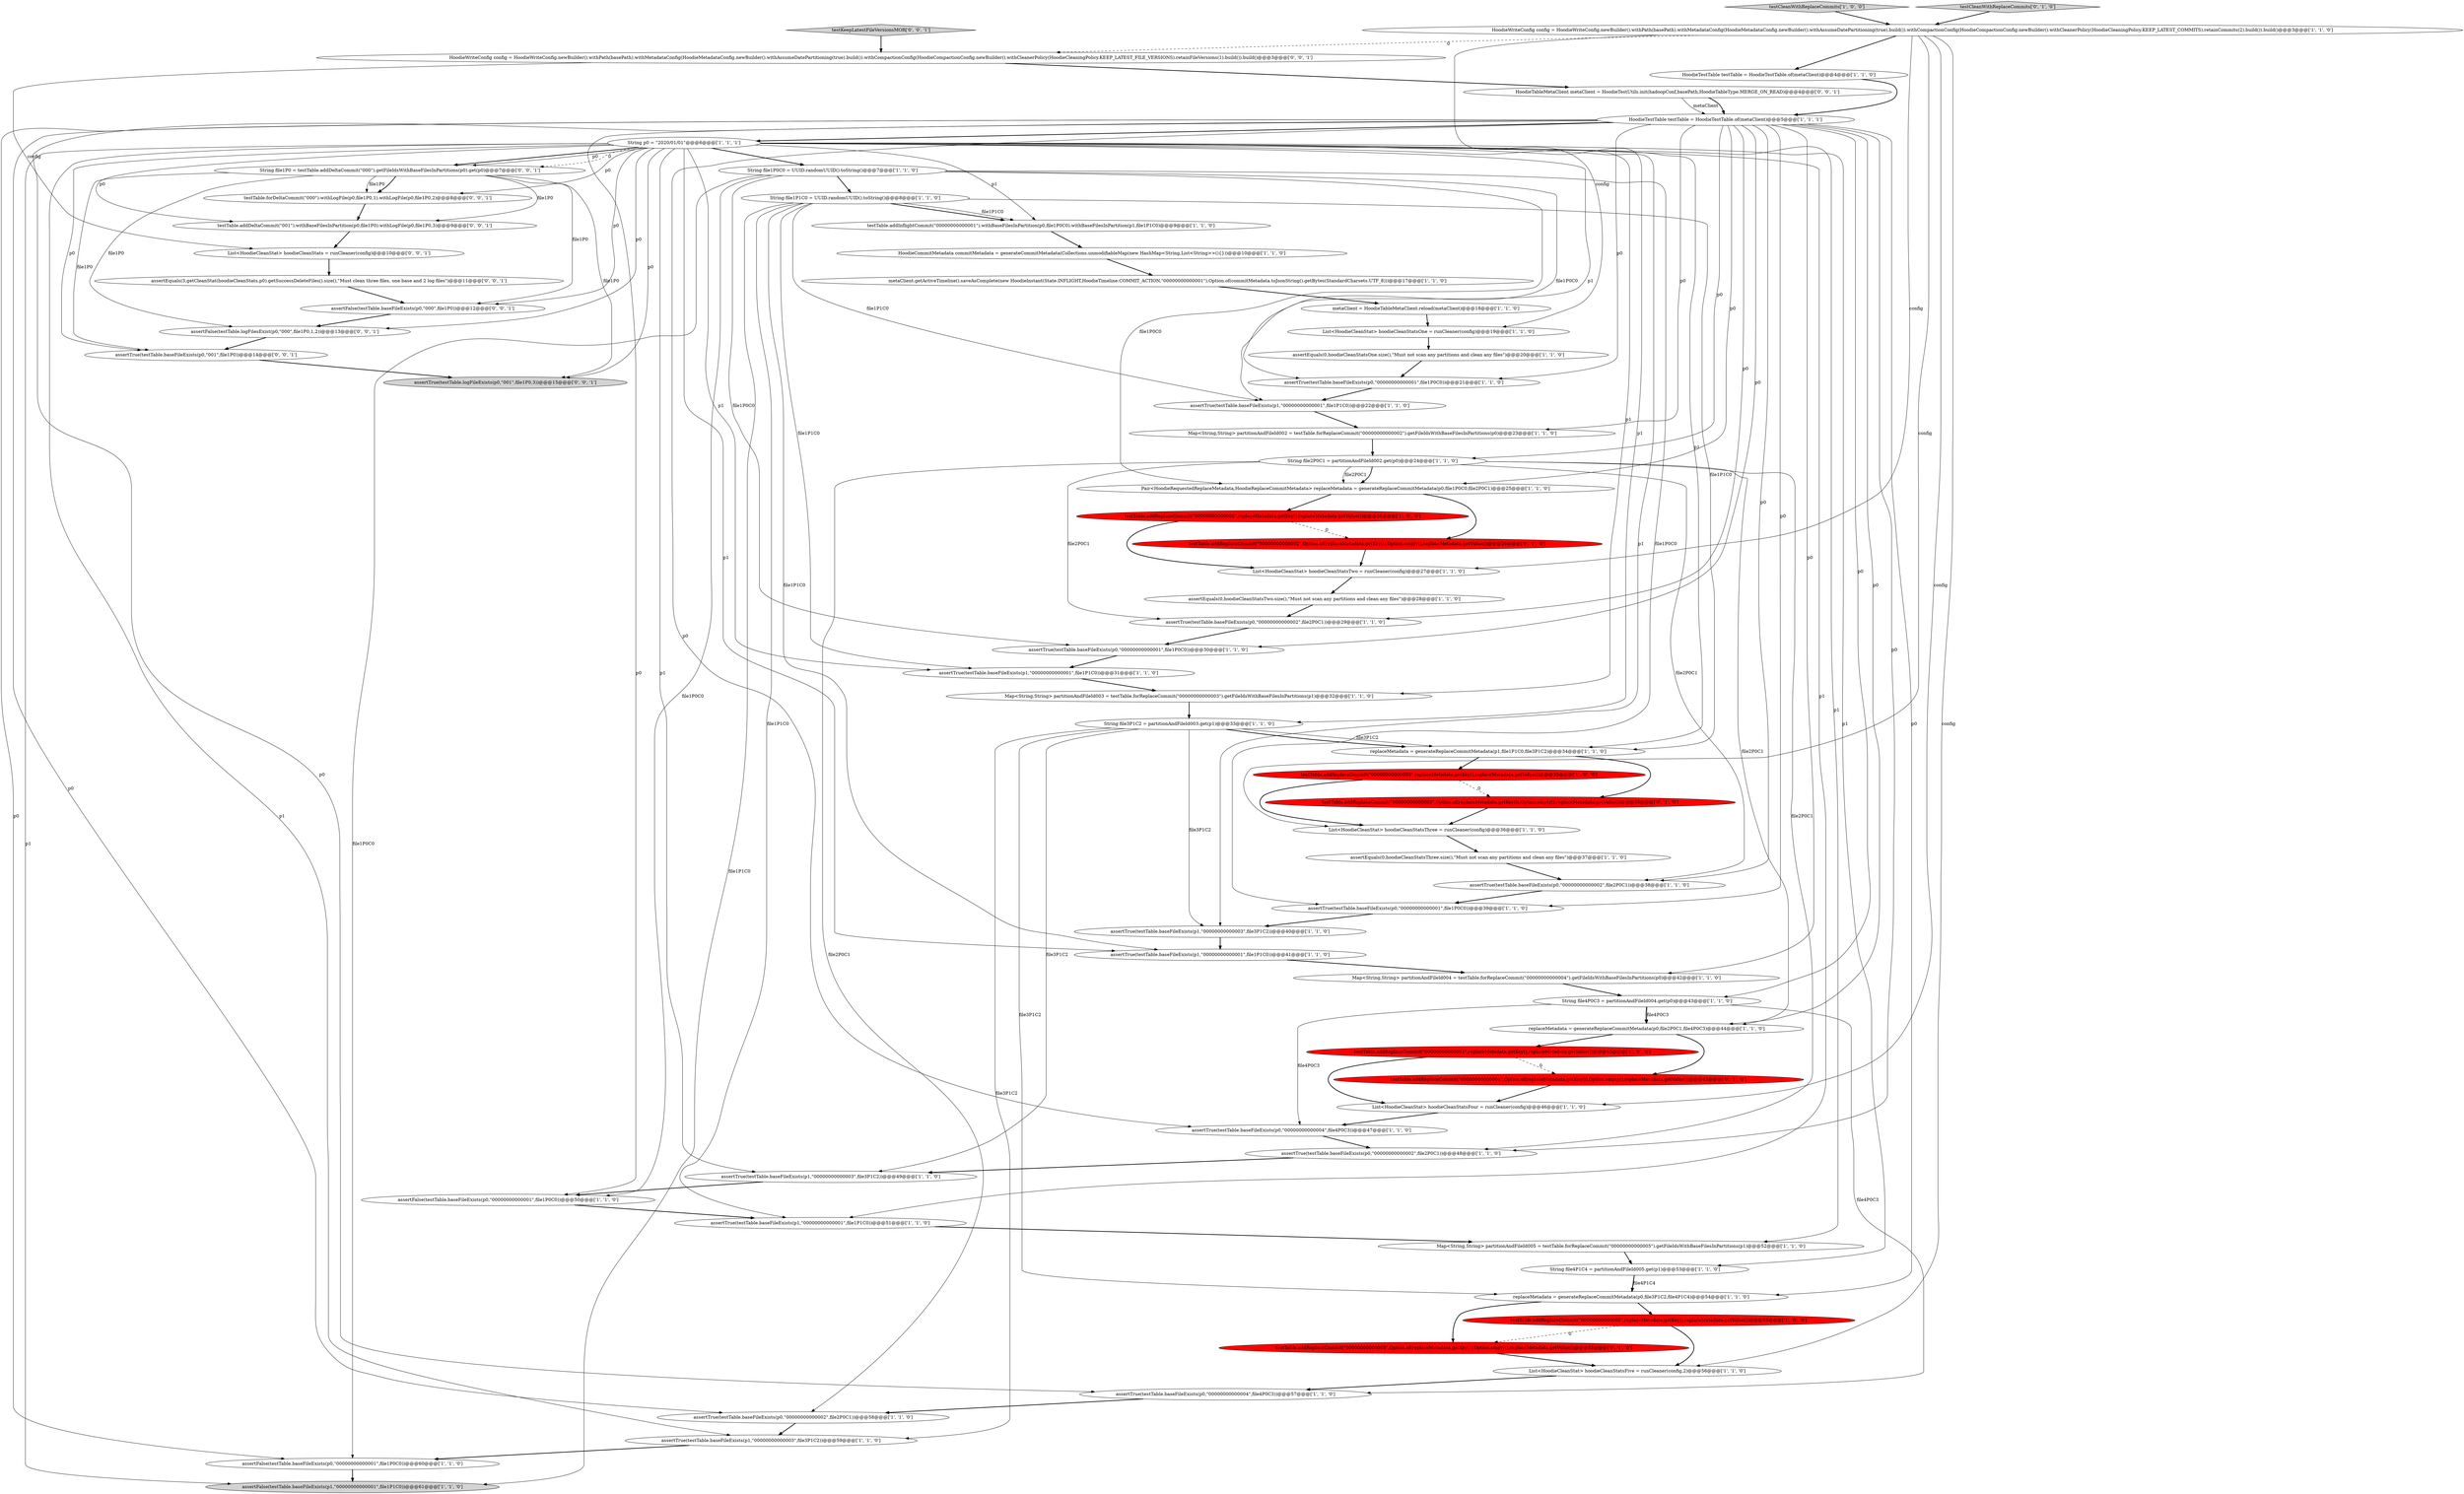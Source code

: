 digraph {
59 [style = filled, label = "HoodieWriteConfig config = HoodieWriteConfig.newBuilder().withPath(basePath).withMetadataConfig(HoodieMetadataConfig.newBuilder().withAssumeDatePartitioning(true).build()).withCompactionConfig(HoodieCompactionConfig.newBuilder().withCleanerPolicy(HoodieCleaningPolicy.KEEP_LATEST_FILE_VERSIONS).retainFileVersions(1).build()).build()@@@3@@@['0', '0', '1']", fillcolor = white, shape = ellipse image = "AAA0AAABBB3BBB"];
56 [style = filled, label = "testTable.addReplaceCommit(\"00000000000003\",Option.of(replaceMetadata.getKey()),Option.empty(),replaceMetadata.getValue())@@@35@@@['0', '1', '0']", fillcolor = red, shape = ellipse image = "AAA1AAABBB2BBB"];
3 [style = filled, label = "String file1P1C0 = UUID.randomUUID().toString()@@@8@@@['1', '1', '0']", fillcolor = white, shape = ellipse image = "AAA0AAABBB1BBB"];
9 [style = filled, label = "HoodieTestTable testTable = HoodieTestTable.of(metaClient)@@@5@@@['1', '1', '1']", fillcolor = white, shape = ellipse image = "AAA0AAABBB1BBB"];
10 [style = filled, label = "assertTrue(testTable.baseFileExists(p0,\"00000000000002\",file2P0C1))@@@48@@@['1', '1', '0']", fillcolor = white, shape = ellipse image = "AAA0AAABBB1BBB"];
19 [style = filled, label = "replaceMetadata = generateReplaceCommitMetadata(p1,file1P1C0,file3P1C2)@@@34@@@['1', '1', '0']", fillcolor = white, shape = ellipse image = "AAA0AAABBB1BBB"];
6 [style = filled, label = "testTable.addReplaceCommit(\"00000000000004\",replaceMetadata.getKey(),replaceMetadata.getValue())@@@45@@@['1', '0', '0']", fillcolor = red, shape = ellipse image = "AAA1AAABBB1BBB"];
40 [style = filled, label = "HoodieWriteConfig config = HoodieWriteConfig.newBuilder().withPath(basePath).withMetadataConfig(HoodieMetadataConfig.newBuilder().withAssumeDatePartitioning(true).build()).withCompactionConfig(HoodieCompactionConfig.newBuilder().withCleanerPolicy(HoodieCleaningPolicy.KEEP_LATEST_COMMITS).retainCommits(2).build()).build()@@@3@@@['1', '1', '0']", fillcolor = white, shape = ellipse image = "AAA0AAABBB1BBB"];
30 [style = filled, label = "testTable.addReplaceCommit(\"00000000000003\",replaceMetadata.getKey(),replaceMetadata.getValue())@@@35@@@['1', '0', '0']", fillcolor = red, shape = ellipse image = "AAA1AAABBB1BBB"];
29 [style = filled, label = "Map<String,String> partitionAndFileId002 = testTable.forReplaceCommit(\"00000000000002\").getFileIdsWithBaseFilesInPartitions(p0)@@@23@@@['1', '1', '0']", fillcolor = white, shape = ellipse image = "AAA0AAABBB1BBB"];
35 [style = filled, label = "assertFalse(testTable.baseFileExists(p0,\"00000000000001\",file1P0C0))@@@50@@@['1', '1', '0']", fillcolor = white, shape = ellipse image = "AAA0AAABBB1BBB"];
57 [style = filled, label = "testTable.addReplaceCommit(\"00000000000004\",Option.of(replaceMetadata.getKey()),Option.empty(),replaceMetadata.getValue())@@@45@@@['0', '1', '0']", fillcolor = red, shape = ellipse image = "AAA1AAABBB2BBB"];
58 [style = filled, label = "testTable.addReplaceCommit(\"00000000000005\",Option.of(replaceMetadata.getKey()),Option.empty(),replaceMetadata.getValue())@@@55@@@['0', '1', '0']", fillcolor = red, shape = ellipse image = "AAA1AAABBB2BBB"];
14 [style = filled, label = "List<HoodieCleanStat> hoodieCleanStatsThree = runCleaner(config)@@@36@@@['1', '1', '0']", fillcolor = white, shape = ellipse image = "AAA0AAABBB1BBB"];
27 [style = filled, label = "assertTrue(testTable.baseFileExists(p1,\"00000000000001\",file1P1C0))@@@22@@@['1', '1', '0']", fillcolor = white, shape = ellipse image = "AAA0AAABBB1BBB"];
36 [style = filled, label = "Map<String,String> partitionAndFileId003 = testTable.forReplaceCommit(\"00000000000003\").getFileIdsWithBaseFilesInPartitions(p1)@@@32@@@['1', '1', '0']", fillcolor = white, shape = ellipse image = "AAA0AAABBB1BBB"];
52 [style = filled, label = "assertTrue(testTable.baseFileExists(p1,\"00000000000001\",file1P1C0))@@@31@@@['1', '1', '0']", fillcolor = white, shape = ellipse image = "AAA0AAABBB1BBB"];
66 [style = filled, label = "HoodieTableMetaClient metaClient = HoodieTestUtils.init(hadoopConf,basePath,HoodieTableType.MERGE_ON_READ)@@@4@@@['0', '0', '1']", fillcolor = white, shape = ellipse image = "AAA0AAABBB3BBB"];
67 [style = filled, label = "String file1P0 = testTable.addDeltaCommit(\"000\").getFileIdsWithBaseFilesInPartitions(p0).get(p0)@@@7@@@['0', '0', '1']", fillcolor = white, shape = ellipse image = "AAA0AAABBB3BBB"];
62 [style = filled, label = "testTable.addDeltaCommit(\"001\").withBaseFilesInPartition(p0,file1P0).withLogFile(p0,file1P0,3)@@@9@@@['0', '0', '1']", fillcolor = white, shape = ellipse image = "AAA0AAABBB3BBB"];
63 [style = filled, label = "testTable.forDeltaCommit(\"000\").withLogFile(p0,file1P0,1).withLogFile(p0,file1P0,2)@@@8@@@['0', '0', '1']", fillcolor = white, shape = ellipse image = "AAA0AAABBB3BBB"];
46 [style = filled, label = "String file3P1C2 = partitionAndFileId003.get(p1)@@@33@@@['1', '1', '0']", fillcolor = white, shape = ellipse image = "AAA0AAABBB1BBB"];
37 [style = filled, label = "List<HoodieCleanStat> hoodieCleanStatsFour = runCleaner(config)@@@46@@@['1', '1', '0']", fillcolor = white, shape = ellipse image = "AAA0AAABBB1BBB"];
20 [style = filled, label = "assertTrue(testTable.baseFileExists(p1,\"00000000000001\",file1P1C0))@@@41@@@['1', '1', '0']", fillcolor = white, shape = ellipse image = "AAA0AAABBB1BBB"];
34 [style = filled, label = "replaceMetadata = generateReplaceCommitMetadata(p0,file2P0C1,file4P0C3)@@@44@@@['1', '1', '0']", fillcolor = white, shape = ellipse image = "AAA0AAABBB1BBB"];
0 [style = filled, label = "testTable.addReplaceCommit(\"00000000000005\",replaceMetadata.getKey(),replaceMetadata.getValue())@@@55@@@['1', '0', '0']", fillcolor = red, shape = ellipse image = "AAA1AAABBB1BBB"];
11 [style = filled, label = "String p0 = \"2020/01/01\"@@@6@@@['1', '1', '1']", fillcolor = white, shape = ellipse image = "AAA0AAABBB1BBB"];
32 [style = filled, label = "String file1P0C0 = UUID.randomUUID().toString()@@@7@@@['1', '1', '0']", fillcolor = white, shape = ellipse image = "AAA0AAABBB1BBB"];
53 [style = filled, label = "Map<String,String> partitionAndFileId005 = testTable.forReplaceCommit(\"00000000000005\").getFileIdsWithBaseFilesInPartitions(p1)@@@52@@@['1', '1', '0']", fillcolor = white, shape = ellipse image = "AAA0AAABBB1BBB"];
60 [style = filled, label = "assertFalse(testTable.logFilesExist(p0,\"000\",file1P0,1,2))@@@13@@@['0', '0', '1']", fillcolor = white, shape = ellipse image = "AAA0AAABBB3BBB"];
61 [style = filled, label = "assertEquals(3,getCleanStat(hoodieCleanStats,p0).getSuccessDeleteFiles().size(),\"Must clean three files, one base and 2 log files\")@@@11@@@['0', '0', '1']", fillcolor = white, shape = ellipse image = "AAA0AAABBB3BBB"];
64 [style = filled, label = "assertTrue(testTable.baseFileExists(p0,\"001\",file1P0))@@@14@@@['0', '0', '1']", fillcolor = white, shape = ellipse image = "AAA0AAABBB3BBB"];
2 [style = filled, label = "assertFalse(testTable.baseFileExists(p0,\"00000000000001\",file1P0C0))@@@60@@@['1', '1', '0']", fillcolor = white, shape = ellipse image = "AAA0AAABBB1BBB"];
43 [style = filled, label = "assertEquals(0,hoodieCleanStatsThree.size(),\"Must not scan any partitions and clean any files\")@@@37@@@['1', '1', '0']", fillcolor = white, shape = ellipse image = "AAA0AAABBB1BBB"];
26 [style = filled, label = "metaClient = HoodieTableMetaClient.reload(metaClient)@@@18@@@['1', '1', '0']", fillcolor = white, shape = ellipse image = "AAA0AAABBB1BBB"];
21 [style = filled, label = "testCleanWithReplaceCommits['1', '0', '0']", fillcolor = lightgray, shape = diamond image = "AAA0AAABBB1BBB"];
54 [style = filled, label = "testTable.addReplaceCommit(\"00000000000002\",Option.of(replaceMetadata.getKey()),Option.empty(),replaceMetadata.getValue())@@@26@@@['0', '1', '0']", fillcolor = red, shape = ellipse image = "AAA1AAABBB2BBB"];
33 [style = filled, label = "Map<String,String> partitionAndFileId004 = testTable.forReplaceCommit(\"00000000000004\").getFileIdsWithBaseFilesInPartitions(p0)@@@42@@@['1', '1', '0']", fillcolor = white, shape = ellipse image = "AAA0AAABBB1BBB"];
70 [style = filled, label = "List<HoodieCleanStat> hoodieCleanStats = runCleaner(config)@@@10@@@['0', '0', '1']", fillcolor = white, shape = ellipse image = "AAA0AAABBB3BBB"];
24 [style = filled, label = "metaClient.getActiveTimeline().saveAsComplete(new HoodieInstant(State.INFLIGHT,HoodieTimeline.COMMIT_ACTION,\"00000000000001\"),Option.of(commitMetadata.toJsonString().getBytes(StandardCharsets.UTF_8)))@@@17@@@['1', '1', '0']", fillcolor = white, shape = ellipse image = "AAA0AAABBB1BBB"];
12 [style = filled, label = "List<HoodieCleanStat> hoodieCleanStatsFive = runCleaner(config,2)@@@56@@@['1', '1', '0']", fillcolor = white, shape = ellipse image = "AAA0AAABBB1BBB"];
55 [style = filled, label = "testCleanWithReplaceCommits['0', '1', '0']", fillcolor = lightgray, shape = diamond image = "AAA0AAABBB2BBB"];
45 [style = filled, label = "replaceMetadata = generateReplaceCommitMetadata(p0,file3P1C2,file4P1C4)@@@54@@@['1', '1', '0']", fillcolor = white, shape = ellipse image = "AAA0AAABBB1BBB"];
38 [style = filled, label = "assertTrue(testTable.baseFileExists(p0,\"00000000000001\",file1P0C0))@@@21@@@['1', '1', '0']", fillcolor = white, shape = ellipse image = "AAA0AAABBB1BBB"];
16 [style = filled, label = "assertTrue(testTable.baseFileExists(p0,\"00000000000001\",file1P0C0))@@@30@@@['1', '1', '0']", fillcolor = white, shape = ellipse image = "AAA0AAABBB1BBB"];
49 [style = filled, label = "assertTrue(testTable.baseFileExists(p0,\"00000000000002\",file2P0C1))@@@58@@@['1', '1', '0']", fillcolor = white, shape = ellipse image = "AAA0AAABBB1BBB"];
39 [style = filled, label = "List<HoodieCleanStat> hoodieCleanStatsTwo = runCleaner(config)@@@27@@@['1', '1', '0']", fillcolor = white, shape = ellipse image = "AAA0AAABBB1BBB"];
41 [style = filled, label = "assertTrue(testTable.baseFileExists(p0,\"00000000000002\",file2P0C1))@@@38@@@['1', '1', '0']", fillcolor = white, shape = ellipse image = "AAA0AAABBB1BBB"];
5 [style = filled, label = "assertTrue(testTable.baseFileExists(p1,\"00000000000003\",file3P1C2))@@@40@@@['1', '1', '0']", fillcolor = white, shape = ellipse image = "AAA0AAABBB1BBB"];
23 [style = filled, label = "assertTrue(testTable.baseFileExists(p1,\"00000000000003\",file3P1C2))@@@49@@@['1', '1', '0']", fillcolor = white, shape = ellipse image = "AAA0AAABBB1BBB"];
22 [style = filled, label = "assertTrue(testTable.baseFileExists(p1,\"00000000000003\",file3P1C2))@@@59@@@['1', '1', '0']", fillcolor = white, shape = ellipse image = "AAA0AAABBB1BBB"];
13 [style = filled, label = "HoodieCommitMetadata commitMetadata = generateCommitMetadata(Collections.unmodifiableMap(new HashMap<String,List<String>>(){}))@@@10@@@['1', '1', '0']", fillcolor = white, shape = ellipse image = "AAA0AAABBB1BBB"];
4 [style = filled, label = "assertTrue(testTable.baseFileExists(p0,\"00000000000004\",file4P0C3))@@@47@@@['1', '1', '0']", fillcolor = white, shape = ellipse image = "AAA0AAABBB1BBB"];
7 [style = filled, label = "assertEquals(0,hoodieCleanStatsTwo.size(),\"Must not scan any partitions and clean any files\")@@@28@@@['1', '1', '0']", fillcolor = white, shape = ellipse image = "AAA0AAABBB1BBB"];
1 [style = filled, label = "testTable.addReplaceCommit(\"00000000000002\",replaceMetadata.getKey(),replaceMetadata.getValue())@@@26@@@['1', '0', '0']", fillcolor = red, shape = ellipse image = "AAA1AAABBB1BBB"];
42 [style = filled, label = "assertTrue(testTable.baseFileExists(p0,\"00000000000004\",file4P0C3))@@@57@@@['1', '1', '0']", fillcolor = white, shape = ellipse image = "AAA0AAABBB1BBB"];
44 [style = filled, label = "assertTrue(testTable.baseFileExists(p0,\"00000000000001\",file1P0C0))@@@39@@@['1', '1', '0']", fillcolor = white, shape = ellipse image = "AAA0AAABBB1BBB"];
48 [style = filled, label = "Pair<HoodieRequestedReplaceMetadata,HoodieReplaceCommitMetadata> replaceMetadata = generateReplaceCommitMetadata(p0,file1P0C0,file2P0C1)@@@25@@@['1', '1', '0']", fillcolor = white, shape = ellipse image = "AAA0AAABBB1BBB"];
8 [style = filled, label = "assertTrue(testTable.baseFileExists(p1,\"00000000000001\",file1P1C0))@@@51@@@['1', '1', '0']", fillcolor = white, shape = ellipse image = "AAA0AAABBB1BBB"];
65 [style = filled, label = "assertTrue(testTable.logFileExists(p0,\"001\",file1P0,3))@@@15@@@['0', '0', '1']", fillcolor = lightgray, shape = ellipse image = "AAA0AAABBB3BBB"];
31 [style = filled, label = "assertTrue(testTable.baseFileExists(p0,\"00000000000002\",file2P0C1))@@@29@@@['1', '1', '0']", fillcolor = white, shape = ellipse image = "AAA0AAABBB1BBB"];
69 [style = filled, label = "testKeepLatestFileVersionsMOR['0', '0', '1']", fillcolor = lightgray, shape = diamond image = "AAA0AAABBB3BBB"];
28 [style = filled, label = "assertFalse(testTable.baseFileExists(p1,\"00000000000001\",file1P1C0))@@@61@@@['1', '1', '0']", fillcolor = lightgray, shape = ellipse image = "AAA0AAABBB1BBB"];
47 [style = filled, label = "List<HoodieCleanStat> hoodieCleanStatsOne = runCleaner(config)@@@19@@@['1', '1', '0']", fillcolor = white, shape = ellipse image = "AAA0AAABBB1BBB"];
50 [style = filled, label = "HoodieTestTable testTable = HoodieTestTable.of(metaClient)@@@4@@@['1', '1', '0']", fillcolor = white, shape = ellipse image = "AAA0AAABBB1BBB"];
25 [style = filled, label = "String file2P0C1 = partitionAndFileId002.get(p0)@@@24@@@['1', '1', '0']", fillcolor = white, shape = ellipse image = "AAA0AAABBB1BBB"];
15 [style = filled, label = "assertEquals(0,hoodieCleanStatsOne.size(),\"Must not scan any partitions and clean any files\")@@@20@@@['1', '1', '0']", fillcolor = white, shape = ellipse image = "AAA0AAABBB1BBB"];
51 [style = filled, label = "testTable.addInflightCommit(\"00000000000001\").withBaseFilesInPartition(p0,file1P0C0).withBaseFilesInPartition(p1,file1P1C0)@@@9@@@['1', '1', '0']", fillcolor = white, shape = ellipse image = "AAA0AAABBB1BBB"];
68 [style = filled, label = "assertFalse(testTable.baseFileExists(p0,\"000\",file1P0))@@@12@@@['0', '0', '1']", fillcolor = white, shape = ellipse image = "AAA0AAABBB3BBB"];
17 [style = filled, label = "String file4P0C3 = partitionAndFileId004.get(p0)@@@43@@@['1', '1', '0']", fillcolor = white, shape = ellipse image = "AAA0AAABBB1BBB"];
18 [style = filled, label = "String file4P1C4 = partitionAndFileId005.get(p1)@@@53@@@['1', '1', '0']", fillcolor = white, shape = ellipse image = "AAA0AAABBB1BBB"];
3->28 [style = solid, label="file1P1C0"];
46->19 [style = solid, label="file3P1C2"];
9->16 [style = solid, label="p0"];
16->52 [style = bold, label=""];
9->11 [style = bold, label=""];
5->20 [style = bold, label=""];
9->48 [style = solid, label="p0"];
9->4 [style = solid, label="p0"];
55->40 [style = bold, label=""];
11->19 [style = solid, label="p1"];
11->63 [style = solid, label="p0"];
9->17 [style = solid, label="p0"];
11->51 [style = solid, label="p1"];
12->42 [style = bold, label=""];
7->31 [style = bold, label=""];
25->48 [style = bold, label=""];
11->64 [style = solid, label="p0"];
58->12 [style = bold, label=""];
18->45 [style = bold, label=""];
59->66 [style = bold, label=""];
49->22 [style = bold, label=""];
48->54 [style = bold, label=""];
32->35 [style = solid, label="file1P0C0"];
67->68 [style = solid, label="file1P0"];
61->68 [style = bold, label=""];
46->5 [style = solid, label="file3P1C2"];
46->22 [style = solid, label="file3P1C2"];
25->41 [style = solid, label="file2P0C1"];
45->0 [style = bold, label=""];
3->27 [style = solid, label="file1P1C0"];
35->8 [style = bold, label=""];
67->64 [style = solid, label="file1P0"];
46->45 [style = solid, label="file3P1C2"];
30->14 [style = bold, label=""];
32->2 [style = solid, label="file1P0C0"];
25->10 [style = solid, label="file2P0C1"];
32->3 [style = bold, label=""];
48->1 [style = bold, label=""];
2->28 [style = bold, label=""];
8->53 [style = bold, label=""];
67->62 [style = solid, label="file1P0"];
11->65 [style = solid, label="p0"];
11->23 [style = solid, label="p1"];
15->38 [style = bold, label=""];
40->50 [style = bold, label=""];
9->10 [style = solid, label="p0"];
40->59 [style = dashed, label="0"];
9->25 [style = solid, label="p0"];
60->64 [style = bold, label=""];
25->49 [style = solid, label="file2P0C1"];
26->47 [style = bold, label=""];
69->59 [style = bold, label=""];
32->48 [style = solid, label="file1P0C0"];
11->8 [style = solid, label="p1"];
40->14 [style = solid, label="config"];
3->51 [style = bold, label=""];
32->38 [style = solid, label="file1P0C0"];
14->43 [style = bold, label=""];
19->56 [style = bold, label=""];
23->35 [style = bold, label=""];
6->57 [style = dashed, label="0"];
36->46 [style = bold, label=""];
17->34 [style = bold, label=""];
46->23 [style = solid, label="file3P1C2"];
25->48 [style = solid, label="file2P0C1"];
63->62 [style = bold, label=""];
39->7 [style = bold, label=""];
17->42 [style = solid, label="file4P0C3"];
0->58 [style = dashed, label="0"];
25->31 [style = solid, label="file2P0C1"];
18->45 [style = solid, label="file4P1C4"];
3->51 [style = solid, label="file1P1C0"];
9->45 [style = solid, label="p0"];
17->34 [style = solid, label="file4P0C3"];
46->19 [style = bold, label=""];
52->36 [style = bold, label=""];
40->39 [style = solid, label="config"];
27->29 [style = bold, label=""];
56->14 [style = bold, label=""];
11->52 [style = solid, label="p1"];
9->2 [style = solid, label="p0"];
32->16 [style = solid, label="file1P0C0"];
11->28 [style = solid, label="p1"];
11->36 [style = solid, label="p1"];
11->22 [style = solid, label="p1"];
34->57 [style = bold, label=""];
1->39 [style = bold, label=""];
70->61 [style = bold, label=""];
4->10 [style = bold, label=""];
66->9 [style = solid, label="metaClient"];
57->37 [style = bold, label=""];
1->54 [style = dashed, label="0"];
13->24 [style = bold, label=""];
22->2 [style = bold, label=""];
9->42 [style = solid, label="p0"];
11->68 [style = solid, label="p0"];
0->12 [style = bold, label=""];
38->27 [style = bold, label=""];
11->60 [style = solid, label="p0"];
11->32 [style = bold, label=""];
9->34 [style = solid, label="p0"];
11->46 [style = solid, label="p1"];
51->13 [style = bold, label=""];
6->37 [style = bold, label=""];
54->39 [style = bold, label=""];
45->58 [style = bold, label=""];
24->26 [style = bold, label=""];
11->67 [style = bold, label=""];
9->33 [style = solid, label="p0"];
66->9 [style = bold, label=""];
67->63 [style = bold, label=""];
11->5 [style = solid, label="p1"];
10->23 [style = bold, label=""];
64->65 [style = bold, label=""];
9->29 [style = solid, label="p0"];
43->41 [style = bold, label=""];
11->20 [style = solid, label="p1"];
9->49 [style = solid, label="p0"];
67->65 [style = solid, label="file1P0"];
40->37 [style = solid, label="config"];
44->5 [style = bold, label=""];
9->41 [style = solid, label="p0"];
11->27 [style = solid, label="p1"];
11->67 [style = solid, label="p0"];
33->17 [style = bold, label=""];
9->44 [style = solid, label="p0"];
68->60 [style = bold, label=""];
62->70 [style = bold, label=""];
3->20 [style = solid, label="file1P1C0"];
47->15 [style = bold, label=""];
50->9 [style = bold, label=""];
11->53 [style = solid, label="p1"];
31->16 [style = bold, label=""];
53->18 [style = bold, label=""];
40->47 [style = solid, label="config"];
29->25 [style = bold, label=""];
40->12 [style = solid, label="config"];
32->44 [style = solid, label="file1P0C0"];
3->52 [style = solid, label="file1P1C0"];
9->38 [style = solid, label="p0"];
67->60 [style = solid, label="file1P0"];
3->19 [style = solid, label="file1P1C0"];
37->4 [style = bold, label=""];
20->33 [style = bold, label=""];
11->18 [style = solid, label="p1"];
9->31 [style = solid, label="p0"];
11->67 [style = dashed, label="0"];
59->70 [style = solid, label="config"];
30->56 [style = dashed, label="0"];
34->6 [style = bold, label=""];
17->4 [style = solid, label="file4P0C3"];
21->40 [style = bold, label=""];
42->49 [style = bold, label=""];
9->35 [style = solid, label="p0"];
25->34 [style = solid, label="file2P0C1"];
67->63 [style = solid, label="file1P0"];
41->44 [style = bold, label=""];
11->62 [style = solid, label="p0"];
3->8 [style = solid, label="file1P1C0"];
19->30 [style = bold, label=""];
}
